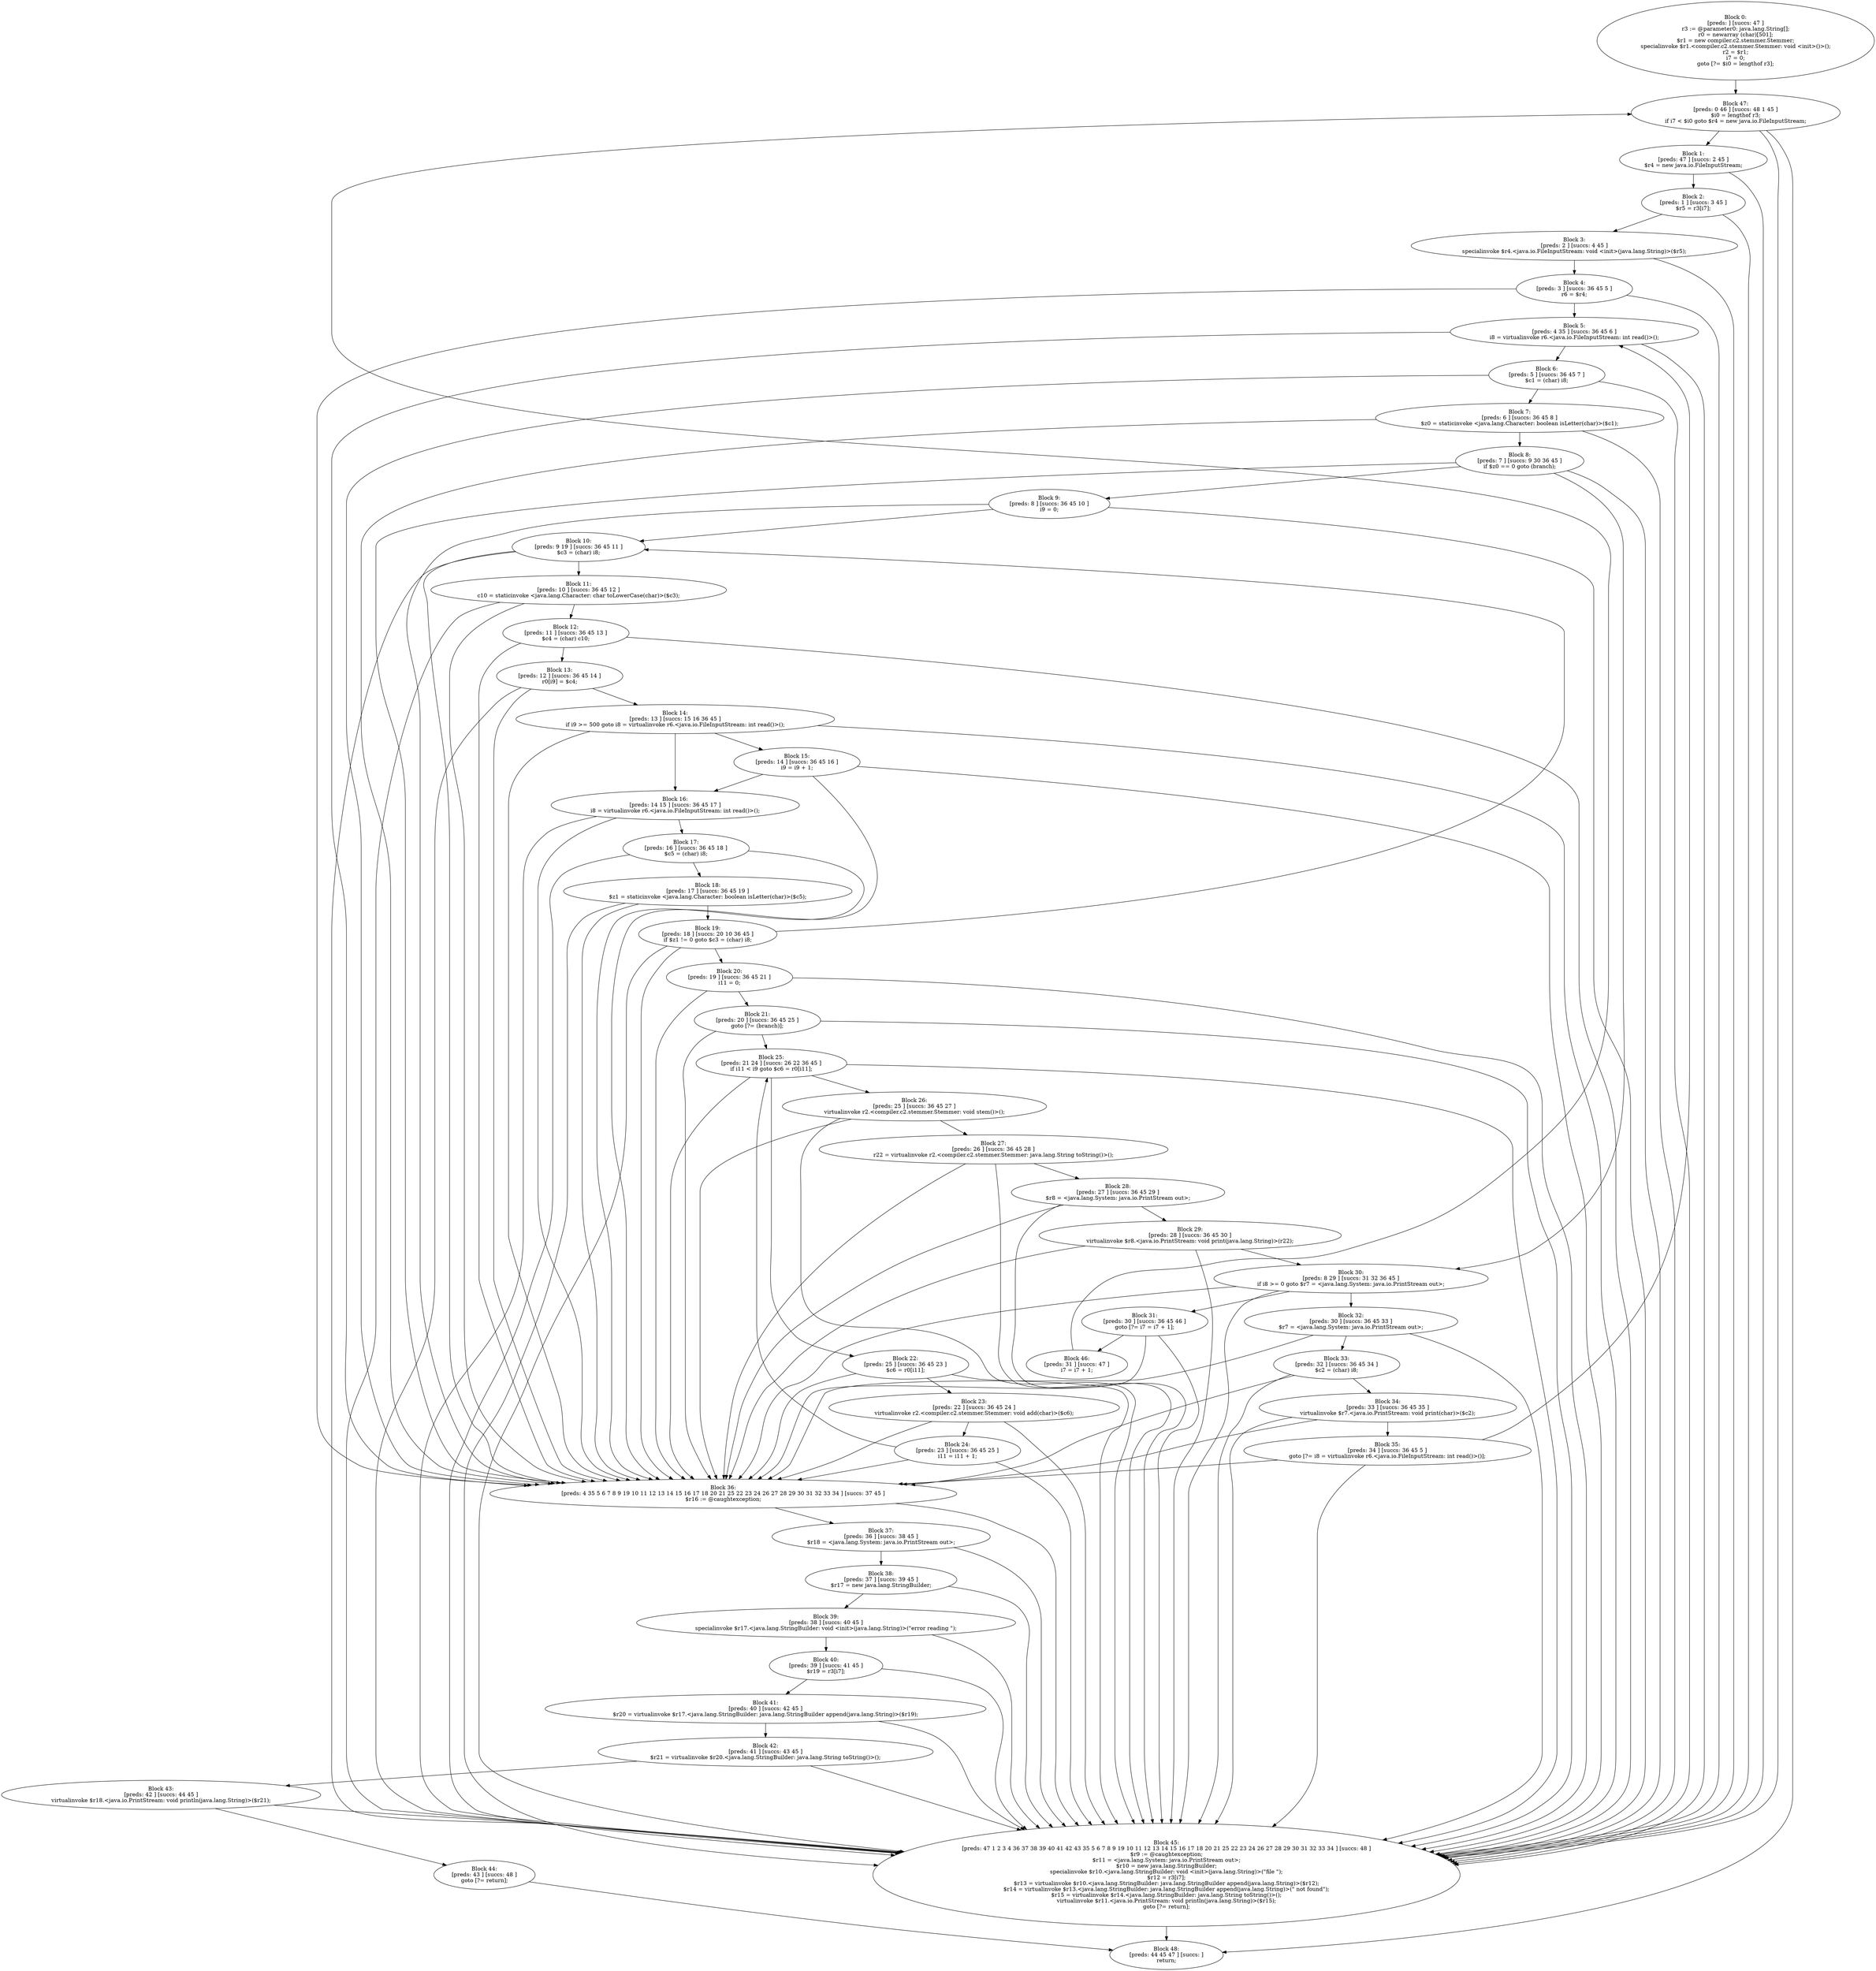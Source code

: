 digraph "unitGraph" {
    "Block 0:
[preds: ] [succs: 47 ]
r3 := @parameter0: java.lang.String[];
r0 = newarray (char)[501];
$r1 = new compiler.c2.stemmer.Stemmer;
specialinvoke $r1.<compiler.c2.stemmer.Stemmer: void <init>()>();
r2 = $r1;
i7 = 0;
goto [?= $i0 = lengthof r3];
"
    "Block 1:
[preds: 47 ] [succs: 2 45 ]
$r4 = new java.io.FileInputStream;
"
    "Block 2:
[preds: 1 ] [succs: 3 45 ]
$r5 = r3[i7];
"
    "Block 3:
[preds: 2 ] [succs: 4 45 ]
specialinvoke $r4.<java.io.FileInputStream: void <init>(java.lang.String)>($r5);
"
    "Block 4:
[preds: 3 ] [succs: 36 45 5 ]
r6 = $r4;
"
    "Block 5:
[preds: 4 35 ] [succs: 36 45 6 ]
i8 = virtualinvoke r6.<java.io.FileInputStream: int read()>();
"
    "Block 6:
[preds: 5 ] [succs: 36 45 7 ]
$c1 = (char) i8;
"
    "Block 7:
[preds: 6 ] [succs: 36 45 8 ]
$z0 = staticinvoke <java.lang.Character: boolean isLetter(char)>($c1);
"
    "Block 8:
[preds: 7 ] [succs: 9 30 36 45 ]
if $z0 == 0 goto (branch);
"
    "Block 9:
[preds: 8 ] [succs: 36 45 10 ]
i9 = 0;
"
    "Block 10:
[preds: 9 19 ] [succs: 36 45 11 ]
$c3 = (char) i8;
"
    "Block 11:
[preds: 10 ] [succs: 36 45 12 ]
c10 = staticinvoke <java.lang.Character: char toLowerCase(char)>($c3);
"
    "Block 12:
[preds: 11 ] [succs: 36 45 13 ]
$c4 = (char) c10;
"
    "Block 13:
[preds: 12 ] [succs: 36 45 14 ]
r0[i9] = $c4;
"
    "Block 14:
[preds: 13 ] [succs: 15 16 36 45 ]
if i9 >= 500 goto i8 = virtualinvoke r6.<java.io.FileInputStream: int read()>();
"
    "Block 15:
[preds: 14 ] [succs: 36 45 16 ]
i9 = i9 + 1;
"
    "Block 16:
[preds: 14 15 ] [succs: 36 45 17 ]
i8 = virtualinvoke r6.<java.io.FileInputStream: int read()>();
"
    "Block 17:
[preds: 16 ] [succs: 36 45 18 ]
$c5 = (char) i8;
"
    "Block 18:
[preds: 17 ] [succs: 36 45 19 ]
$z1 = staticinvoke <java.lang.Character: boolean isLetter(char)>($c5);
"
    "Block 19:
[preds: 18 ] [succs: 20 10 36 45 ]
if $z1 != 0 goto $c3 = (char) i8;
"
    "Block 20:
[preds: 19 ] [succs: 36 45 21 ]
i11 = 0;
"
    "Block 21:
[preds: 20 ] [succs: 36 45 25 ]
goto [?= (branch)];
"
    "Block 22:
[preds: 25 ] [succs: 36 45 23 ]
$c6 = r0[i11];
"
    "Block 23:
[preds: 22 ] [succs: 36 45 24 ]
virtualinvoke r2.<compiler.c2.stemmer.Stemmer: void add(char)>($c6);
"
    "Block 24:
[preds: 23 ] [succs: 36 45 25 ]
i11 = i11 + 1;
"
    "Block 25:
[preds: 21 24 ] [succs: 26 22 36 45 ]
if i11 < i9 goto $c6 = r0[i11];
"
    "Block 26:
[preds: 25 ] [succs: 36 45 27 ]
virtualinvoke r2.<compiler.c2.stemmer.Stemmer: void stem()>();
"
    "Block 27:
[preds: 26 ] [succs: 36 45 28 ]
r22 = virtualinvoke r2.<compiler.c2.stemmer.Stemmer: java.lang.String toString()>();
"
    "Block 28:
[preds: 27 ] [succs: 36 45 29 ]
$r8 = <java.lang.System: java.io.PrintStream out>;
"
    "Block 29:
[preds: 28 ] [succs: 36 45 30 ]
virtualinvoke $r8.<java.io.PrintStream: void print(java.lang.String)>(r22);
"
    "Block 30:
[preds: 8 29 ] [succs: 31 32 36 45 ]
if i8 >= 0 goto $r7 = <java.lang.System: java.io.PrintStream out>;
"
    "Block 31:
[preds: 30 ] [succs: 36 45 46 ]
goto [?= i7 = i7 + 1];
"
    "Block 32:
[preds: 30 ] [succs: 36 45 33 ]
$r7 = <java.lang.System: java.io.PrintStream out>;
"
    "Block 33:
[preds: 32 ] [succs: 36 45 34 ]
$c2 = (char) i8;
"
    "Block 34:
[preds: 33 ] [succs: 36 45 35 ]
virtualinvoke $r7.<java.io.PrintStream: void print(char)>($c2);
"
    "Block 35:
[preds: 34 ] [succs: 36 45 5 ]
goto [?= i8 = virtualinvoke r6.<java.io.FileInputStream: int read()>()];
"
    "Block 36:
[preds: 4 35 5 6 7 8 9 19 10 11 12 13 14 15 16 17 18 20 21 25 22 23 24 26 27 28 29 30 31 32 33 34 ] [succs: 37 45 ]
$r16 := @caughtexception;
"
    "Block 37:
[preds: 36 ] [succs: 38 45 ]
$r18 = <java.lang.System: java.io.PrintStream out>;
"
    "Block 38:
[preds: 37 ] [succs: 39 45 ]
$r17 = new java.lang.StringBuilder;
"
    "Block 39:
[preds: 38 ] [succs: 40 45 ]
specialinvoke $r17.<java.lang.StringBuilder: void <init>(java.lang.String)>(\"error reading \");
"
    "Block 40:
[preds: 39 ] [succs: 41 45 ]
$r19 = r3[i7];
"
    "Block 41:
[preds: 40 ] [succs: 42 45 ]
$r20 = virtualinvoke $r17.<java.lang.StringBuilder: java.lang.StringBuilder append(java.lang.String)>($r19);
"
    "Block 42:
[preds: 41 ] [succs: 43 45 ]
$r21 = virtualinvoke $r20.<java.lang.StringBuilder: java.lang.String toString()>();
"
    "Block 43:
[preds: 42 ] [succs: 44 45 ]
virtualinvoke $r18.<java.io.PrintStream: void println(java.lang.String)>($r21);
"
    "Block 44:
[preds: 43 ] [succs: 48 ]
goto [?= return];
"
    "Block 45:
[preds: 47 1 2 3 4 36 37 38 39 40 41 42 43 35 5 6 7 8 9 19 10 11 12 13 14 15 16 17 18 20 21 25 22 23 24 26 27 28 29 30 31 32 33 34 ] [succs: 48 ]
$r9 := @caughtexception;
$r11 = <java.lang.System: java.io.PrintStream out>;
$r10 = new java.lang.StringBuilder;
specialinvoke $r10.<java.lang.StringBuilder: void <init>(java.lang.String)>(\"file \");
$r12 = r3[i7];
$r13 = virtualinvoke $r10.<java.lang.StringBuilder: java.lang.StringBuilder append(java.lang.String)>($r12);
$r14 = virtualinvoke $r13.<java.lang.StringBuilder: java.lang.StringBuilder append(java.lang.String)>(\" not found\");
$r15 = virtualinvoke $r14.<java.lang.StringBuilder: java.lang.String toString()>();
virtualinvoke $r11.<java.io.PrintStream: void println(java.lang.String)>($r15);
goto [?= return];
"
    "Block 46:
[preds: 31 ] [succs: 47 ]
i7 = i7 + 1;
"
    "Block 47:
[preds: 0 46 ] [succs: 48 1 45 ]
$i0 = lengthof r3;
if i7 < $i0 goto $r4 = new java.io.FileInputStream;
"
    "Block 48:
[preds: 44 45 47 ] [succs: ]
return;
"
    "Block 0:
[preds: ] [succs: 47 ]
r3 := @parameter0: java.lang.String[];
r0 = newarray (char)[501];
$r1 = new compiler.c2.stemmer.Stemmer;
specialinvoke $r1.<compiler.c2.stemmer.Stemmer: void <init>()>();
r2 = $r1;
i7 = 0;
goto [?= $i0 = lengthof r3];
"->"Block 47:
[preds: 0 46 ] [succs: 48 1 45 ]
$i0 = lengthof r3;
if i7 < $i0 goto $r4 = new java.io.FileInputStream;
";
    "Block 1:
[preds: 47 ] [succs: 2 45 ]
$r4 = new java.io.FileInputStream;
"->"Block 2:
[preds: 1 ] [succs: 3 45 ]
$r5 = r3[i7];
";
    "Block 1:
[preds: 47 ] [succs: 2 45 ]
$r4 = new java.io.FileInputStream;
"->"Block 45:
[preds: 47 1 2 3 4 36 37 38 39 40 41 42 43 35 5 6 7 8 9 19 10 11 12 13 14 15 16 17 18 20 21 25 22 23 24 26 27 28 29 30 31 32 33 34 ] [succs: 48 ]
$r9 := @caughtexception;
$r11 = <java.lang.System: java.io.PrintStream out>;
$r10 = new java.lang.StringBuilder;
specialinvoke $r10.<java.lang.StringBuilder: void <init>(java.lang.String)>(\"file \");
$r12 = r3[i7];
$r13 = virtualinvoke $r10.<java.lang.StringBuilder: java.lang.StringBuilder append(java.lang.String)>($r12);
$r14 = virtualinvoke $r13.<java.lang.StringBuilder: java.lang.StringBuilder append(java.lang.String)>(\" not found\");
$r15 = virtualinvoke $r14.<java.lang.StringBuilder: java.lang.String toString()>();
virtualinvoke $r11.<java.io.PrintStream: void println(java.lang.String)>($r15);
goto [?= return];
";
    "Block 2:
[preds: 1 ] [succs: 3 45 ]
$r5 = r3[i7];
"->"Block 3:
[preds: 2 ] [succs: 4 45 ]
specialinvoke $r4.<java.io.FileInputStream: void <init>(java.lang.String)>($r5);
";
    "Block 2:
[preds: 1 ] [succs: 3 45 ]
$r5 = r3[i7];
"->"Block 45:
[preds: 47 1 2 3 4 36 37 38 39 40 41 42 43 35 5 6 7 8 9 19 10 11 12 13 14 15 16 17 18 20 21 25 22 23 24 26 27 28 29 30 31 32 33 34 ] [succs: 48 ]
$r9 := @caughtexception;
$r11 = <java.lang.System: java.io.PrintStream out>;
$r10 = new java.lang.StringBuilder;
specialinvoke $r10.<java.lang.StringBuilder: void <init>(java.lang.String)>(\"file \");
$r12 = r3[i7];
$r13 = virtualinvoke $r10.<java.lang.StringBuilder: java.lang.StringBuilder append(java.lang.String)>($r12);
$r14 = virtualinvoke $r13.<java.lang.StringBuilder: java.lang.StringBuilder append(java.lang.String)>(\" not found\");
$r15 = virtualinvoke $r14.<java.lang.StringBuilder: java.lang.String toString()>();
virtualinvoke $r11.<java.io.PrintStream: void println(java.lang.String)>($r15);
goto [?= return];
";
    "Block 3:
[preds: 2 ] [succs: 4 45 ]
specialinvoke $r4.<java.io.FileInputStream: void <init>(java.lang.String)>($r5);
"->"Block 4:
[preds: 3 ] [succs: 36 45 5 ]
r6 = $r4;
";
    "Block 3:
[preds: 2 ] [succs: 4 45 ]
specialinvoke $r4.<java.io.FileInputStream: void <init>(java.lang.String)>($r5);
"->"Block 45:
[preds: 47 1 2 3 4 36 37 38 39 40 41 42 43 35 5 6 7 8 9 19 10 11 12 13 14 15 16 17 18 20 21 25 22 23 24 26 27 28 29 30 31 32 33 34 ] [succs: 48 ]
$r9 := @caughtexception;
$r11 = <java.lang.System: java.io.PrintStream out>;
$r10 = new java.lang.StringBuilder;
specialinvoke $r10.<java.lang.StringBuilder: void <init>(java.lang.String)>(\"file \");
$r12 = r3[i7];
$r13 = virtualinvoke $r10.<java.lang.StringBuilder: java.lang.StringBuilder append(java.lang.String)>($r12);
$r14 = virtualinvoke $r13.<java.lang.StringBuilder: java.lang.StringBuilder append(java.lang.String)>(\" not found\");
$r15 = virtualinvoke $r14.<java.lang.StringBuilder: java.lang.String toString()>();
virtualinvoke $r11.<java.io.PrintStream: void println(java.lang.String)>($r15);
goto [?= return];
";
    "Block 4:
[preds: 3 ] [succs: 36 45 5 ]
r6 = $r4;
"->"Block 36:
[preds: 4 35 5 6 7 8 9 19 10 11 12 13 14 15 16 17 18 20 21 25 22 23 24 26 27 28 29 30 31 32 33 34 ] [succs: 37 45 ]
$r16 := @caughtexception;
";
    "Block 4:
[preds: 3 ] [succs: 36 45 5 ]
r6 = $r4;
"->"Block 45:
[preds: 47 1 2 3 4 36 37 38 39 40 41 42 43 35 5 6 7 8 9 19 10 11 12 13 14 15 16 17 18 20 21 25 22 23 24 26 27 28 29 30 31 32 33 34 ] [succs: 48 ]
$r9 := @caughtexception;
$r11 = <java.lang.System: java.io.PrintStream out>;
$r10 = new java.lang.StringBuilder;
specialinvoke $r10.<java.lang.StringBuilder: void <init>(java.lang.String)>(\"file \");
$r12 = r3[i7];
$r13 = virtualinvoke $r10.<java.lang.StringBuilder: java.lang.StringBuilder append(java.lang.String)>($r12);
$r14 = virtualinvoke $r13.<java.lang.StringBuilder: java.lang.StringBuilder append(java.lang.String)>(\" not found\");
$r15 = virtualinvoke $r14.<java.lang.StringBuilder: java.lang.String toString()>();
virtualinvoke $r11.<java.io.PrintStream: void println(java.lang.String)>($r15);
goto [?= return];
";
    "Block 4:
[preds: 3 ] [succs: 36 45 5 ]
r6 = $r4;
"->"Block 5:
[preds: 4 35 ] [succs: 36 45 6 ]
i8 = virtualinvoke r6.<java.io.FileInputStream: int read()>();
";
    "Block 5:
[preds: 4 35 ] [succs: 36 45 6 ]
i8 = virtualinvoke r6.<java.io.FileInputStream: int read()>();
"->"Block 36:
[preds: 4 35 5 6 7 8 9 19 10 11 12 13 14 15 16 17 18 20 21 25 22 23 24 26 27 28 29 30 31 32 33 34 ] [succs: 37 45 ]
$r16 := @caughtexception;
";
    "Block 5:
[preds: 4 35 ] [succs: 36 45 6 ]
i8 = virtualinvoke r6.<java.io.FileInputStream: int read()>();
"->"Block 45:
[preds: 47 1 2 3 4 36 37 38 39 40 41 42 43 35 5 6 7 8 9 19 10 11 12 13 14 15 16 17 18 20 21 25 22 23 24 26 27 28 29 30 31 32 33 34 ] [succs: 48 ]
$r9 := @caughtexception;
$r11 = <java.lang.System: java.io.PrintStream out>;
$r10 = new java.lang.StringBuilder;
specialinvoke $r10.<java.lang.StringBuilder: void <init>(java.lang.String)>(\"file \");
$r12 = r3[i7];
$r13 = virtualinvoke $r10.<java.lang.StringBuilder: java.lang.StringBuilder append(java.lang.String)>($r12);
$r14 = virtualinvoke $r13.<java.lang.StringBuilder: java.lang.StringBuilder append(java.lang.String)>(\" not found\");
$r15 = virtualinvoke $r14.<java.lang.StringBuilder: java.lang.String toString()>();
virtualinvoke $r11.<java.io.PrintStream: void println(java.lang.String)>($r15);
goto [?= return];
";
    "Block 5:
[preds: 4 35 ] [succs: 36 45 6 ]
i8 = virtualinvoke r6.<java.io.FileInputStream: int read()>();
"->"Block 6:
[preds: 5 ] [succs: 36 45 7 ]
$c1 = (char) i8;
";
    "Block 6:
[preds: 5 ] [succs: 36 45 7 ]
$c1 = (char) i8;
"->"Block 36:
[preds: 4 35 5 6 7 8 9 19 10 11 12 13 14 15 16 17 18 20 21 25 22 23 24 26 27 28 29 30 31 32 33 34 ] [succs: 37 45 ]
$r16 := @caughtexception;
";
    "Block 6:
[preds: 5 ] [succs: 36 45 7 ]
$c1 = (char) i8;
"->"Block 45:
[preds: 47 1 2 3 4 36 37 38 39 40 41 42 43 35 5 6 7 8 9 19 10 11 12 13 14 15 16 17 18 20 21 25 22 23 24 26 27 28 29 30 31 32 33 34 ] [succs: 48 ]
$r9 := @caughtexception;
$r11 = <java.lang.System: java.io.PrintStream out>;
$r10 = new java.lang.StringBuilder;
specialinvoke $r10.<java.lang.StringBuilder: void <init>(java.lang.String)>(\"file \");
$r12 = r3[i7];
$r13 = virtualinvoke $r10.<java.lang.StringBuilder: java.lang.StringBuilder append(java.lang.String)>($r12);
$r14 = virtualinvoke $r13.<java.lang.StringBuilder: java.lang.StringBuilder append(java.lang.String)>(\" not found\");
$r15 = virtualinvoke $r14.<java.lang.StringBuilder: java.lang.String toString()>();
virtualinvoke $r11.<java.io.PrintStream: void println(java.lang.String)>($r15);
goto [?= return];
";
    "Block 6:
[preds: 5 ] [succs: 36 45 7 ]
$c1 = (char) i8;
"->"Block 7:
[preds: 6 ] [succs: 36 45 8 ]
$z0 = staticinvoke <java.lang.Character: boolean isLetter(char)>($c1);
";
    "Block 7:
[preds: 6 ] [succs: 36 45 8 ]
$z0 = staticinvoke <java.lang.Character: boolean isLetter(char)>($c1);
"->"Block 36:
[preds: 4 35 5 6 7 8 9 19 10 11 12 13 14 15 16 17 18 20 21 25 22 23 24 26 27 28 29 30 31 32 33 34 ] [succs: 37 45 ]
$r16 := @caughtexception;
";
    "Block 7:
[preds: 6 ] [succs: 36 45 8 ]
$z0 = staticinvoke <java.lang.Character: boolean isLetter(char)>($c1);
"->"Block 45:
[preds: 47 1 2 3 4 36 37 38 39 40 41 42 43 35 5 6 7 8 9 19 10 11 12 13 14 15 16 17 18 20 21 25 22 23 24 26 27 28 29 30 31 32 33 34 ] [succs: 48 ]
$r9 := @caughtexception;
$r11 = <java.lang.System: java.io.PrintStream out>;
$r10 = new java.lang.StringBuilder;
specialinvoke $r10.<java.lang.StringBuilder: void <init>(java.lang.String)>(\"file \");
$r12 = r3[i7];
$r13 = virtualinvoke $r10.<java.lang.StringBuilder: java.lang.StringBuilder append(java.lang.String)>($r12);
$r14 = virtualinvoke $r13.<java.lang.StringBuilder: java.lang.StringBuilder append(java.lang.String)>(\" not found\");
$r15 = virtualinvoke $r14.<java.lang.StringBuilder: java.lang.String toString()>();
virtualinvoke $r11.<java.io.PrintStream: void println(java.lang.String)>($r15);
goto [?= return];
";
    "Block 7:
[preds: 6 ] [succs: 36 45 8 ]
$z0 = staticinvoke <java.lang.Character: boolean isLetter(char)>($c1);
"->"Block 8:
[preds: 7 ] [succs: 9 30 36 45 ]
if $z0 == 0 goto (branch);
";
    "Block 8:
[preds: 7 ] [succs: 9 30 36 45 ]
if $z0 == 0 goto (branch);
"->"Block 9:
[preds: 8 ] [succs: 36 45 10 ]
i9 = 0;
";
    "Block 8:
[preds: 7 ] [succs: 9 30 36 45 ]
if $z0 == 0 goto (branch);
"->"Block 30:
[preds: 8 29 ] [succs: 31 32 36 45 ]
if i8 >= 0 goto $r7 = <java.lang.System: java.io.PrintStream out>;
";
    "Block 8:
[preds: 7 ] [succs: 9 30 36 45 ]
if $z0 == 0 goto (branch);
"->"Block 36:
[preds: 4 35 5 6 7 8 9 19 10 11 12 13 14 15 16 17 18 20 21 25 22 23 24 26 27 28 29 30 31 32 33 34 ] [succs: 37 45 ]
$r16 := @caughtexception;
";
    "Block 8:
[preds: 7 ] [succs: 9 30 36 45 ]
if $z0 == 0 goto (branch);
"->"Block 45:
[preds: 47 1 2 3 4 36 37 38 39 40 41 42 43 35 5 6 7 8 9 19 10 11 12 13 14 15 16 17 18 20 21 25 22 23 24 26 27 28 29 30 31 32 33 34 ] [succs: 48 ]
$r9 := @caughtexception;
$r11 = <java.lang.System: java.io.PrintStream out>;
$r10 = new java.lang.StringBuilder;
specialinvoke $r10.<java.lang.StringBuilder: void <init>(java.lang.String)>(\"file \");
$r12 = r3[i7];
$r13 = virtualinvoke $r10.<java.lang.StringBuilder: java.lang.StringBuilder append(java.lang.String)>($r12);
$r14 = virtualinvoke $r13.<java.lang.StringBuilder: java.lang.StringBuilder append(java.lang.String)>(\" not found\");
$r15 = virtualinvoke $r14.<java.lang.StringBuilder: java.lang.String toString()>();
virtualinvoke $r11.<java.io.PrintStream: void println(java.lang.String)>($r15);
goto [?= return];
";
    "Block 9:
[preds: 8 ] [succs: 36 45 10 ]
i9 = 0;
"->"Block 36:
[preds: 4 35 5 6 7 8 9 19 10 11 12 13 14 15 16 17 18 20 21 25 22 23 24 26 27 28 29 30 31 32 33 34 ] [succs: 37 45 ]
$r16 := @caughtexception;
";
    "Block 9:
[preds: 8 ] [succs: 36 45 10 ]
i9 = 0;
"->"Block 45:
[preds: 47 1 2 3 4 36 37 38 39 40 41 42 43 35 5 6 7 8 9 19 10 11 12 13 14 15 16 17 18 20 21 25 22 23 24 26 27 28 29 30 31 32 33 34 ] [succs: 48 ]
$r9 := @caughtexception;
$r11 = <java.lang.System: java.io.PrintStream out>;
$r10 = new java.lang.StringBuilder;
specialinvoke $r10.<java.lang.StringBuilder: void <init>(java.lang.String)>(\"file \");
$r12 = r3[i7];
$r13 = virtualinvoke $r10.<java.lang.StringBuilder: java.lang.StringBuilder append(java.lang.String)>($r12);
$r14 = virtualinvoke $r13.<java.lang.StringBuilder: java.lang.StringBuilder append(java.lang.String)>(\" not found\");
$r15 = virtualinvoke $r14.<java.lang.StringBuilder: java.lang.String toString()>();
virtualinvoke $r11.<java.io.PrintStream: void println(java.lang.String)>($r15);
goto [?= return];
";
    "Block 9:
[preds: 8 ] [succs: 36 45 10 ]
i9 = 0;
"->"Block 10:
[preds: 9 19 ] [succs: 36 45 11 ]
$c3 = (char) i8;
";
    "Block 10:
[preds: 9 19 ] [succs: 36 45 11 ]
$c3 = (char) i8;
"->"Block 36:
[preds: 4 35 5 6 7 8 9 19 10 11 12 13 14 15 16 17 18 20 21 25 22 23 24 26 27 28 29 30 31 32 33 34 ] [succs: 37 45 ]
$r16 := @caughtexception;
";
    "Block 10:
[preds: 9 19 ] [succs: 36 45 11 ]
$c3 = (char) i8;
"->"Block 45:
[preds: 47 1 2 3 4 36 37 38 39 40 41 42 43 35 5 6 7 8 9 19 10 11 12 13 14 15 16 17 18 20 21 25 22 23 24 26 27 28 29 30 31 32 33 34 ] [succs: 48 ]
$r9 := @caughtexception;
$r11 = <java.lang.System: java.io.PrintStream out>;
$r10 = new java.lang.StringBuilder;
specialinvoke $r10.<java.lang.StringBuilder: void <init>(java.lang.String)>(\"file \");
$r12 = r3[i7];
$r13 = virtualinvoke $r10.<java.lang.StringBuilder: java.lang.StringBuilder append(java.lang.String)>($r12);
$r14 = virtualinvoke $r13.<java.lang.StringBuilder: java.lang.StringBuilder append(java.lang.String)>(\" not found\");
$r15 = virtualinvoke $r14.<java.lang.StringBuilder: java.lang.String toString()>();
virtualinvoke $r11.<java.io.PrintStream: void println(java.lang.String)>($r15);
goto [?= return];
";
    "Block 10:
[preds: 9 19 ] [succs: 36 45 11 ]
$c3 = (char) i8;
"->"Block 11:
[preds: 10 ] [succs: 36 45 12 ]
c10 = staticinvoke <java.lang.Character: char toLowerCase(char)>($c3);
";
    "Block 11:
[preds: 10 ] [succs: 36 45 12 ]
c10 = staticinvoke <java.lang.Character: char toLowerCase(char)>($c3);
"->"Block 36:
[preds: 4 35 5 6 7 8 9 19 10 11 12 13 14 15 16 17 18 20 21 25 22 23 24 26 27 28 29 30 31 32 33 34 ] [succs: 37 45 ]
$r16 := @caughtexception;
";
    "Block 11:
[preds: 10 ] [succs: 36 45 12 ]
c10 = staticinvoke <java.lang.Character: char toLowerCase(char)>($c3);
"->"Block 45:
[preds: 47 1 2 3 4 36 37 38 39 40 41 42 43 35 5 6 7 8 9 19 10 11 12 13 14 15 16 17 18 20 21 25 22 23 24 26 27 28 29 30 31 32 33 34 ] [succs: 48 ]
$r9 := @caughtexception;
$r11 = <java.lang.System: java.io.PrintStream out>;
$r10 = new java.lang.StringBuilder;
specialinvoke $r10.<java.lang.StringBuilder: void <init>(java.lang.String)>(\"file \");
$r12 = r3[i7];
$r13 = virtualinvoke $r10.<java.lang.StringBuilder: java.lang.StringBuilder append(java.lang.String)>($r12);
$r14 = virtualinvoke $r13.<java.lang.StringBuilder: java.lang.StringBuilder append(java.lang.String)>(\" not found\");
$r15 = virtualinvoke $r14.<java.lang.StringBuilder: java.lang.String toString()>();
virtualinvoke $r11.<java.io.PrintStream: void println(java.lang.String)>($r15);
goto [?= return];
";
    "Block 11:
[preds: 10 ] [succs: 36 45 12 ]
c10 = staticinvoke <java.lang.Character: char toLowerCase(char)>($c3);
"->"Block 12:
[preds: 11 ] [succs: 36 45 13 ]
$c4 = (char) c10;
";
    "Block 12:
[preds: 11 ] [succs: 36 45 13 ]
$c4 = (char) c10;
"->"Block 36:
[preds: 4 35 5 6 7 8 9 19 10 11 12 13 14 15 16 17 18 20 21 25 22 23 24 26 27 28 29 30 31 32 33 34 ] [succs: 37 45 ]
$r16 := @caughtexception;
";
    "Block 12:
[preds: 11 ] [succs: 36 45 13 ]
$c4 = (char) c10;
"->"Block 45:
[preds: 47 1 2 3 4 36 37 38 39 40 41 42 43 35 5 6 7 8 9 19 10 11 12 13 14 15 16 17 18 20 21 25 22 23 24 26 27 28 29 30 31 32 33 34 ] [succs: 48 ]
$r9 := @caughtexception;
$r11 = <java.lang.System: java.io.PrintStream out>;
$r10 = new java.lang.StringBuilder;
specialinvoke $r10.<java.lang.StringBuilder: void <init>(java.lang.String)>(\"file \");
$r12 = r3[i7];
$r13 = virtualinvoke $r10.<java.lang.StringBuilder: java.lang.StringBuilder append(java.lang.String)>($r12);
$r14 = virtualinvoke $r13.<java.lang.StringBuilder: java.lang.StringBuilder append(java.lang.String)>(\" not found\");
$r15 = virtualinvoke $r14.<java.lang.StringBuilder: java.lang.String toString()>();
virtualinvoke $r11.<java.io.PrintStream: void println(java.lang.String)>($r15);
goto [?= return];
";
    "Block 12:
[preds: 11 ] [succs: 36 45 13 ]
$c4 = (char) c10;
"->"Block 13:
[preds: 12 ] [succs: 36 45 14 ]
r0[i9] = $c4;
";
    "Block 13:
[preds: 12 ] [succs: 36 45 14 ]
r0[i9] = $c4;
"->"Block 36:
[preds: 4 35 5 6 7 8 9 19 10 11 12 13 14 15 16 17 18 20 21 25 22 23 24 26 27 28 29 30 31 32 33 34 ] [succs: 37 45 ]
$r16 := @caughtexception;
";
    "Block 13:
[preds: 12 ] [succs: 36 45 14 ]
r0[i9] = $c4;
"->"Block 45:
[preds: 47 1 2 3 4 36 37 38 39 40 41 42 43 35 5 6 7 8 9 19 10 11 12 13 14 15 16 17 18 20 21 25 22 23 24 26 27 28 29 30 31 32 33 34 ] [succs: 48 ]
$r9 := @caughtexception;
$r11 = <java.lang.System: java.io.PrintStream out>;
$r10 = new java.lang.StringBuilder;
specialinvoke $r10.<java.lang.StringBuilder: void <init>(java.lang.String)>(\"file \");
$r12 = r3[i7];
$r13 = virtualinvoke $r10.<java.lang.StringBuilder: java.lang.StringBuilder append(java.lang.String)>($r12);
$r14 = virtualinvoke $r13.<java.lang.StringBuilder: java.lang.StringBuilder append(java.lang.String)>(\" not found\");
$r15 = virtualinvoke $r14.<java.lang.StringBuilder: java.lang.String toString()>();
virtualinvoke $r11.<java.io.PrintStream: void println(java.lang.String)>($r15);
goto [?= return];
";
    "Block 13:
[preds: 12 ] [succs: 36 45 14 ]
r0[i9] = $c4;
"->"Block 14:
[preds: 13 ] [succs: 15 16 36 45 ]
if i9 >= 500 goto i8 = virtualinvoke r6.<java.io.FileInputStream: int read()>();
";
    "Block 14:
[preds: 13 ] [succs: 15 16 36 45 ]
if i9 >= 500 goto i8 = virtualinvoke r6.<java.io.FileInputStream: int read()>();
"->"Block 15:
[preds: 14 ] [succs: 36 45 16 ]
i9 = i9 + 1;
";
    "Block 14:
[preds: 13 ] [succs: 15 16 36 45 ]
if i9 >= 500 goto i8 = virtualinvoke r6.<java.io.FileInputStream: int read()>();
"->"Block 16:
[preds: 14 15 ] [succs: 36 45 17 ]
i8 = virtualinvoke r6.<java.io.FileInputStream: int read()>();
";
    "Block 14:
[preds: 13 ] [succs: 15 16 36 45 ]
if i9 >= 500 goto i8 = virtualinvoke r6.<java.io.FileInputStream: int read()>();
"->"Block 36:
[preds: 4 35 5 6 7 8 9 19 10 11 12 13 14 15 16 17 18 20 21 25 22 23 24 26 27 28 29 30 31 32 33 34 ] [succs: 37 45 ]
$r16 := @caughtexception;
";
    "Block 14:
[preds: 13 ] [succs: 15 16 36 45 ]
if i9 >= 500 goto i8 = virtualinvoke r6.<java.io.FileInputStream: int read()>();
"->"Block 45:
[preds: 47 1 2 3 4 36 37 38 39 40 41 42 43 35 5 6 7 8 9 19 10 11 12 13 14 15 16 17 18 20 21 25 22 23 24 26 27 28 29 30 31 32 33 34 ] [succs: 48 ]
$r9 := @caughtexception;
$r11 = <java.lang.System: java.io.PrintStream out>;
$r10 = new java.lang.StringBuilder;
specialinvoke $r10.<java.lang.StringBuilder: void <init>(java.lang.String)>(\"file \");
$r12 = r3[i7];
$r13 = virtualinvoke $r10.<java.lang.StringBuilder: java.lang.StringBuilder append(java.lang.String)>($r12);
$r14 = virtualinvoke $r13.<java.lang.StringBuilder: java.lang.StringBuilder append(java.lang.String)>(\" not found\");
$r15 = virtualinvoke $r14.<java.lang.StringBuilder: java.lang.String toString()>();
virtualinvoke $r11.<java.io.PrintStream: void println(java.lang.String)>($r15);
goto [?= return];
";
    "Block 15:
[preds: 14 ] [succs: 36 45 16 ]
i9 = i9 + 1;
"->"Block 36:
[preds: 4 35 5 6 7 8 9 19 10 11 12 13 14 15 16 17 18 20 21 25 22 23 24 26 27 28 29 30 31 32 33 34 ] [succs: 37 45 ]
$r16 := @caughtexception;
";
    "Block 15:
[preds: 14 ] [succs: 36 45 16 ]
i9 = i9 + 1;
"->"Block 45:
[preds: 47 1 2 3 4 36 37 38 39 40 41 42 43 35 5 6 7 8 9 19 10 11 12 13 14 15 16 17 18 20 21 25 22 23 24 26 27 28 29 30 31 32 33 34 ] [succs: 48 ]
$r9 := @caughtexception;
$r11 = <java.lang.System: java.io.PrintStream out>;
$r10 = new java.lang.StringBuilder;
specialinvoke $r10.<java.lang.StringBuilder: void <init>(java.lang.String)>(\"file \");
$r12 = r3[i7];
$r13 = virtualinvoke $r10.<java.lang.StringBuilder: java.lang.StringBuilder append(java.lang.String)>($r12);
$r14 = virtualinvoke $r13.<java.lang.StringBuilder: java.lang.StringBuilder append(java.lang.String)>(\" not found\");
$r15 = virtualinvoke $r14.<java.lang.StringBuilder: java.lang.String toString()>();
virtualinvoke $r11.<java.io.PrintStream: void println(java.lang.String)>($r15);
goto [?= return];
";
    "Block 15:
[preds: 14 ] [succs: 36 45 16 ]
i9 = i9 + 1;
"->"Block 16:
[preds: 14 15 ] [succs: 36 45 17 ]
i8 = virtualinvoke r6.<java.io.FileInputStream: int read()>();
";
    "Block 16:
[preds: 14 15 ] [succs: 36 45 17 ]
i8 = virtualinvoke r6.<java.io.FileInputStream: int read()>();
"->"Block 36:
[preds: 4 35 5 6 7 8 9 19 10 11 12 13 14 15 16 17 18 20 21 25 22 23 24 26 27 28 29 30 31 32 33 34 ] [succs: 37 45 ]
$r16 := @caughtexception;
";
    "Block 16:
[preds: 14 15 ] [succs: 36 45 17 ]
i8 = virtualinvoke r6.<java.io.FileInputStream: int read()>();
"->"Block 45:
[preds: 47 1 2 3 4 36 37 38 39 40 41 42 43 35 5 6 7 8 9 19 10 11 12 13 14 15 16 17 18 20 21 25 22 23 24 26 27 28 29 30 31 32 33 34 ] [succs: 48 ]
$r9 := @caughtexception;
$r11 = <java.lang.System: java.io.PrintStream out>;
$r10 = new java.lang.StringBuilder;
specialinvoke $r10.<java.lang.StringBuilder: void <init>(java.lang.String)>(\"file \");
$r12 = r3[i7];
$r13 = virtualinvoke $r10.<java.lang.StringBuilder: java.lang.StringBuilder append(java.lang.String)>($r12);
$r14 = virtualinvoke $r13.<java.lang.StringBuilder: java.lang.StringBuilder append(java.lang.String)>(\" not found\");
$r15 = virtualinvoke $r14.<java.lang.StringBuilder: java.lang.String toString()>();
virtualinvoke $r11.<java.io.PrintStream: void println(java.lang.String)>($r15);
goto [?= return];
";
    "Block 16:
[preds: 14 15 ] [succs: 36 45 17 ]
i8 = virtualinvoke r6.<java.io.FileInputStream: int read()>();
"->"Block 17:
[preds: 16 ] [succs: 36 45 18 ]
$c5 = (char) i8;
";
    "Block 17:
[preds: 16 ] [succs: 36 45 18 ]
$c5 = (char) i8;
"->"Block 36:
[preds: 4 35 5 6 7 8 9 19 10 11 12 13 14 15 16 17 18 20 21 25 22 23 24 26 27 28 29 30 31 32 33 34 ] [succs: 37 45 ]
$r16 := @caughtexception;
";
    "Block 17:
[preds: 16 ] [succs: 36 45 18 ]
$c5 = (char) i8;
"->"Block 45:
[preds: 47 1 2 3 4 36 37 38 39 40 41 42 43 35 5 6 7 8 9 19 10 11 12 13 14 15 16 17 18 20 21 25 22 23 24 26 27 28 29 30 31 32 33 34 ] [succs: 48 ]
$r9 := @caughtexception;
$r11 = <java.lang.System: java.io.PrintStream out>;
$r10 = new java.lang.StringBuilder;
specialinvoke $r10.<java.lang.StringBuilder: void <init>(java.lang.String)>(\"file \");
$r12 = r3[i7];
$r13 = virtualinvoke $r10.<java.lang.StringBuilder: java.lang.StringBuilder append(java.lang.String)>($r12);
$r14 = virtualinvoke $r13.<java.lang.StringBuilder: java.lang.StringBuilder append(java.lang.String)>(\" not found\");
$r15 = virtualinvoke $r14.<java.lang.StringBuilder: java.lang.String toString()>();
virtualinvoke $r11.<java.io.PrintStream: void println(java.lang.String)>($r15);
goto [?= return];
";
    "Block 17:
[preds: 16 ] [succs: 36 45 18 ]
$c5 = (char) i8;
"->"Block 18:
[preds: 17 ] [succs: 36 45 19 ]
$z1 = staticinvoke <java.lang.Character: boolean isLetter(char)>($c5);
";
    "Block 18:
[preds: 17 ] [succs: 36 45 19 ]
$z1 = staticinvoke <java.lang.Character: boolean isLetter(char)>($c5);
"->"Block 36:
[preds: 4 35 5 6 7 8 9 19 10 11 12 13 14 15 16 17 18 20 21 25 22 23 24 26 27 28 29 30 31 32 33 34 ] [succs: 37 45 ]
$r16 := @caughtexception;
";
    "Block 18:
[preds: 17 ] [succs: 36 45 19 ]
$z1 = staticinvoke <java.lang.Character: boolean isLetter(char)>($c5);
"->"Block 45:
[preds: 47 1 2 3 4 36 37 38 39 40 41 42 43 35 5 6 7 8 9 19 10 11 12 13 14 15 16 17 18 20 21 25 22 23 24 26 27 28 29 30 31 32 33 34 ] [succs: 48 ]
$r9 := @caughtexception;
$r11 = <java.lang.System: java.io.PrintStream out>;
$r10 = new java.lang.StringBuilder;
specialinvoke $r10.<java.lang.StringBuilder: void <init>(java.lang.String)>(\"file \");
$r12 = r3[i7];
$r13 = virtualinvoke $r10.<java.lang.StringBuilder: java.lang.StringBuilder append(java.lang.String)>($r12);
$r14 = virtualinvoke $r13.<java.lang.StringBuilder: java.lang.StringBuilder append(java.lang.String)>(\" not found\");
$r15 = virtualinvoke $r14.<java.lang.StringBuilder: java.lang.String toString()>();
virtualinvoke $r11.<java.io.PrintStream: void println(java.lang.String)>($r15);
goto [?= return];
";
    "Block 18:
[preds: 17 ] [succs: 36 45 19 ]
$z1 = staticinvoke <java.lang.Character: boolean isLetter(char)>($c5);
"->"Block 19:
[preds: 18 ] [succs: 20 10 36 45 ]
if $z1 != 0 goto $c3 = (char) i8;
";
    "Block 19:
[preds: 18 ] [succs: 20 10 36 45 ]
if $z1 != 0 goto $c3 = (char) i8;
"->"Block 20:
[preds: 19 ] [succs: 36 45 21 ]
i11 = 0;
";
    "Block 19:
[preds: 18 ] [succs: 20 10 36 45 ]
if $z1 != 0 goto $c3 = (char) i8;
"->"Block 10:
[preds: 9 19 ] [succs: 36 45 11 ]
$c3 = (char) i8;
";
    "Block 19:
[preds: 18 ] [succs: 20 10 36 45 ]
if $z1 != 0 goto $c3 = (char) i8;
"->"Block 36:
[preds: 4 35 5 6 7 8 9 19 10 11 12 13 14 15 16 17 18 20 21 25 22 23 24 26 27 28 29 30 31 32 33 34 ] [succs: 37 45 ]
$r16 := @caughtexception;
";
    "Block 19:
[preds: 18 ] [succs: 20 10 36 45 ]
if $z1 != 0 goto $c3 = (char) i8;
"->"Block 45:
[preds: 47 1 2 3 4 36 37 38 39 40 41 42 43 35 5 6 7 8 9 19 10 11 12 13 14 15 16 17 18 20 21 25 22 23 24 26 27 28 29 30 31 32 33 34 ] [succs: 48 ]
$r9 := @caughtexception;
$r11 = <java.lang.System: java.io.PrintStream out>;
$r10 = new java.lang.StringBuilder;
specialinvoke $r10.<java.lang.StringBuilder: void <init>(java.lang.String)>(\"file \");
$r12 = r3[i7];
$r13 = virtualinvoke $r10.<java.lang.StringBuilder: java.lang.StringBuilder append(java.lang.String)>($r12);
$r14 = virtualinvoke $r13.<java.lang.StringBuilder: java.lang.StringBuilder append(java.lang.String)>(\" not found\");
$r15 = virtualinvoke $r14.<java.lang.StringBuilder: java.lang.String toString()>();
virtualinvoke $r11.<java.io.PrintStream: void println(java.lang.String)>($r15);
goto [?= return];
";
    "Block 20:
[preds: 19 ] [succs: 36 45 21 ]
i11 = 0;
"->"Block 36:
[preds: 4 35 5 6 7 8 9 19 10 11 12 13 14 15 16 17 18 20 21 25 22 23 24 26 27 28 29 30 31 32 33 34 ] [succs: 37 45 ]
$r16 := @caughtexception;
";
    "Block 20:
[preds: 19 ] [succs: 36 45 21 ]
i11 = 0;
"->"Block 45:
[preds: 47 1 2 3 4 36 37 38 39 40 41 42 43 35 5 6 7 8 9 19 10 11 12 13 14 15 16 17 18 20 21 25 22 23 24 26 27 28 29 30 31 32 33 34 ] [succs: 48 ]
$r9 := @caughtexception;
$r11 = <java.lang.System: java.io.PrintStream out>;
$r10 = new java.lang.StringBuilder;
specialinvoke $r10.<java.lang.StringBuilder: void <init>(java.lang.String)>(\"file \");
$r12 = r3[i7];
$r13 = virtualinvoke $r10.<java.lang.StringBuilder: java.lang.StringBuilder append(java.lang.String)>($r12);
$r14 = virtualinvoke $r13.<java.lang.StringBuilder: java.lang.StringBuilder append(java.lang.String)>(\" not found\");
$r15 = virtualinvoke $r14.<java.lang.StringBuilder: java.lang.String toString()>();
virtualinvoke $r11.<java.io.PrintStream: void println(java.lang.String)>($r15);
goto [?= return];
";
    "Block 20:
[preds: 19 ] [succs: 36 45 21 ]
i11 = 0;
"->"Block 21:
[preds: 20 ] [succs: 36 45 25 ]
goto [?= (branch)];
";
    "Block 21:
[preds: 20 ] [succs: 36 45 25 ]
goto [?= (branch)];
"->"Block 36:
[preds: 4 35 5 6 7 8 9 19 10 11 12 13 14 15 16 17 18 20 21 25 22 23 24 26 27 28 29 30 31 32 33 34 ] [succs: 37 45 ]
$r16 := @caughtexception;
";
    "Block 21:
[preds: 20 ] [succs: 36 45 25 ]
goto [?= (branch)];
"->"Block 45:
[preds: 47 1 2 3 4 36 37 38 39 40 41 42 43 35 5 6 7 8 9 19 10 11 12 13 14 15 16 17 18 20 21 25 22 23 24 26 27 28 29 30 31 32 33 34 ] [succs: 48 ]
$r9 := @caughtexception;
$r11 = <java.lang.System: java.io.PrintStream out>;
$r10 = new java.lang.StringBuilder;
specialinvoke $r10.<java.lang.StringBuilder: void <init>(java.lang.String)>(\"file \");
$r12 = r3[i7];
$r13 = virtualinvoke $r10.<java.lang.StringBuilder: java.lang.StringBuilder append(java.lang.String)>($r12);
$r14 = virtualinvoke $r13.<java.lang.StringBuilder: java.lang.StringBuilder append(java.lang.String)>(\" not found\");
$r15 = virtualinvoke $r14.<java.lang.StringBuilder: java.lang.String toString()>();
virtualinvoke $r11.<java.io.PrintStream: void println(java.lang.String)>($r15);
goto [?= return];
";
    "Block 21:
[preds: 20 ] [succs: 36 45 25 ]
goto [?= (branch)];
"->"Block 25:
[preds: 21 24 ] [succs: 26 22 36 45 ]
if i11 < i9 goto $c6 = r0[i11];
";
    "Block 22:
[preds: 25 ] [succs: 36 45 23 ]
$c6 = r0[i11];
"->"Block 36:
[preds: 4 35 5 6 7 8 9 19 10 11 12 13 14 15 16 17 18 20 21 25 22 23 24 26 27 28 29 30 31 32 33 34 ] [succs: 37 45 ]
$r16 := @caughtexception;
";
    "Block 22:
[preds: 25 ] [succs: 36 45 23 ]
$c6 = r0[i11];
"->"Block 45:
[preds: 47 1 2 3 4 36 37 38 39 40 41 42 43 35 5 6 7 8 9 19 10 11 12 13 14 15 16 17 18 20 21 25 22 23 24 26 27 28 29 30 31 32 33 34 ] [succs: 48 ]
$r9 := @caughtexception;
$r11 = <java.lang.System: java.io.PrintStream out>;
$r10 = new java.lang.StringBuilder;
specialinvoke $r10.<java.lang.StringBuilder: void <init>(java.lang.String)>(\"file \");
$r12 = r3[i7];
$r13 = virtualinvoke $r10.<java.lang.StringBuilder: java.lang.StringBuilder append(java.lang.String)>($r12);
$r14 = virtualinvoke $r13.<java.lang.StringBuilder: java.lang.StringBuilder append(java.lang.String)>(\" not found\");
$r15 = virtualinvoke $r14.<java.lang.StringBuilder: java.lang.String toString()>();
virtualinvoke $r11.<java.io.PrintStream: void println(java.lang.String)>($r15);
goto [?= return];
";
    "Block 22:
[preds: 25 ] [succs: 36 45 23 ]
$c6 = r0[i11];
"->"Block 23:
[preds: 22 ] [succs: 36 45 24 ]
virtualinvoke r2.<compiler.c2.stemmer.Stemmer: void add(char)>($c6);
";
    "Block 23:
[preds: 22 ] [succs: 36 45 24 ]
virtualinvoke r2.<compiler.c2.stemmer.Stemmer: void add(char)>($c6);
"->"Block 36:
[preds: 4 35 5 6 7 8 9 19 10 11 12 13 14 15 16 17 18 20 21 25 22 23 24 26 27 28 29 30 31 32 33 34 ] [succs: 37 45 ]
$r16 := @caughtexception;
";
    "Block 23:
[preds: 22 ] [succs: 36 45 24 ]
virtualinvoke r2.<compiler.c2.stemmer.Stemmer: void add(char)>($c6);
"->"Block 45:
[preds: 47 1 2 3 4 36 37 38 39 40 41 42 43 35 5 6 7 8 9 19 10 11 12 13 14 15 16 17 18 20 21 25 22 23 24 26 27 28 29 30 31 32 33 34 ] [succs: 48 ]
$r9 := @caughtexception;
$r11 = <java.lang.System: java.io.PrintStream out>;
$r10 = new java.lang.StringBuilder;
specialinvoke $r10.<java.lang.StringBuilder: void <init>(java.lang.String)>(\"file \");
$r12 = r3[i7];
$r13 = virtualinvoke $r10.<java.lang.StringBuilder: java.lang.StringBuilder append(java.lang.String)>($r12);
$r14 = virtualinvoke $r13.<java.lang.StringBuilder: java.lang.StringBuilder append(java.lang.String)>(\" not found\");
$r15 = virtualinvoke $r14.<java.lang.StringBuilder: java.lang.String toString()>();
virtualinvoke $r11.<java.io.PrintStream: void println(java.lang.String)>($r15);
goto [?= return];
";
    "Block 23:
[preds: 22 ] [succs: 36 45 24 ]
virtualinvoke r2.<compiler.c2.stemmer.Stemmer: void add(char)>($c6);
"->"Block 24:
[preds: 23 ] [succs: 36 45 25 ]
i11 = i11 + 1;
";
    "Block 24:
[preds: 23 ] [succs: 36 45 25 ]
i11 = i11 + 1;
"->"Block 36:
[preds: 4 35 5 6 7 8 9 19 10 11 12 13 14 15 16 17 18 20 21 25 22 23 24 26 27 28 29 30 31 32 33 34 ] [succs: 37 45 ]
$r16 := @caughtexception;
";
    "Block 24:
[preds: 23 ] [succs: 36 45 25 ]
i11 = i11 + 1;
"->"Block 45:
[preds: 47 1 2 3 4 36 37 38 39 40 41 42 43 35 5 6 7 8 9 19 10 11 12 13 14 15 16 17 18 20 21 25 22 23 24 26 27 28 29 30 31 32 33 34 ] [succs: 48 ]
$r9 := @caughtexception;
$r11 = <java.lang.System: java.io.PrintStream out>;
$r10 = new java.lang.StringBuilder;
specialinvoke $r10.<java.lang.StringBuilder: void <init>(java.lang.String)>(\"file \");
$r12 = r3[i7];
$r13 = virtualinvoke $r10.<java.lang.StringBuilder: java.lang.StringBuilder append(java.lang.String)>($r12);
$r14 = virtualinvoke $r13.<java.lang.StringBuilder: java.lang.StringBuilder append(java.lang.String)>(\" not found\");
$r15 = virtualinvoke $r14.<java.lang.StringBuilder: java.lang.String toString()>();
virtualinvoke $r11.<java.io.PrintStream: void println(java.lang.String)>($r15);
goto [?= return];
";
    "Block 24:
[preds: 23 ] [succs: 36 45 25 ]
i11 = i11 + 1;
"->"Block 25:
[preds: 21 24 ] [succs: 26 22 36 45 ]
if i11 < i9 goto $c6 = r0[i11];
";
    "Block 25:
[preds: 21 24 ] [succs: 26 22 36 45 ]
if i11 < i9 goto $c6 = r0[i11];
"->"Block 26:
[preds: 25 ] [succs: 36 45 27 ]
virtualinvoke r2.<compiler.c2.stemmer.Stemmer: void stem()>();
";
    "Block 25:
[preds: 21 24 ] [succs: 26 22 36 45 ]
if i11 < i9 goto $c6 = r0[i11];
"->"Block 22:
[preds: 25 ] [succs: 36 45 23 ]
$c6 = r0[i11];
";
    "Block 25:
[preds: 21 24 ] [succs: 26 22 36 45 ]
if i11 < i9 goto $c6 = r0[i11];
"->"Block 36:
[preds: 4 35 5 6 7 8 9 19 10 11 12 13 14 15 16 17 18 20 21 25 22 23 24 26 27 28 29 30 31 32 33 34 ] [succs: 37 45 ]
$r16 := @caughtexception;
";
    "Block 25:
[preds: 21 24 ] [succs: 26 22 36 45 ]
if i11 < i9 goto $c6 = r0[i11];
"->"Block 45:
[preds: 47 1 2 3 4 36 37 38 39 40 41 42 43 35 5 6 7 8 9 19 10 11 12 13 14 15 16 17 18 20 21 25 22 23 24 26 27 28 29 30 31 32 33 34 ] [succs: 48 ]
$r9 := @caughtexception;
$r11 = <java.lang.System: java.io.PrintStream out>;
$r10 = new java.lang.StringBuilder;
specialinvoke $r10.<java.lang.StringBuilder: void <init>(java.lang.String)>(\"file \");
$r12 = r3[i7];
$r13 = virtualinvoke $r10.<java.lang.StringBuilder: java.lang.StringBuilder append(java.lang.String)>($r12);
$r14 = virtualinvoke $r13.<java.lang.StringBuilder: java.lang.StringBuilder append(java.lang.String)>(\" not found\");
$r15 = virtualinvoke $r14.<java.lang.StringBuilder: java.lang.String toString()>();
virtualinvoke $r11.<java.io.PrintStream: void println(java.lang.String)>($r15);
goto [?= return];
";
    "Block 26:
[preds: 25 ] [succs: 36 45 27 ]
virtualinvoke r2.<compiler.c2.stemmer.Stemmer: void stem()>();
"->"Block 36:
[preds: 4 35 5 6 7 8 9 19 10 11 12 13 14 15 16 17 18 20 21 25 22 23 24 26 27 28 29 30 31 32 33 34 ] [succs: 37 45 ]
$r16 := @caughtexception;
";
    "Block 26:
[preds: 25 ] [succs: 36 45 27 ]
virtualinvoke r2.<compiler.c2.stemmer.Stemmer: void stem()>();
"->"Block 45:
[preds: 47 1 2 3 4 36 37 38 39 40 41 42 43 35 5 6 7 8 9 19 10 11 12 13 14 15 16 17 18 20 21 25 22 23 24 26 27 28 29 30 31 32 33 34 ] [succs: 48 ]
$r9 := @caughtexception;
$r11 = <java.lang.System: java.io.PrintStream out>;
$r10 = new java.lang.StringBuilder;
specialinvoke $r10.<java.lang.StringBuilder: void <init>(java.lang.String)>(\"file \");
$r12 = r3[i7];
$r13 = virtualinvoke $r10.<java.lang.StringBuilder: java.lang.StringBuilder append(java.lang.String)>($r12);
$r14 = virtualinvoke $r13.<java.lang.StringBuilder: java.lang.StringBuilder append(java.lang.String)>(\" not found\");
$r15 = virtualinvoke $r14.<java.lang.StringBuilder: java.lang.String toString()>();
virtualinvoke $r11.<java.io.PrintStream: void println(java.lang.String)>($r15);
goto [?= return];
";
    "Block 26:
[preds: 25 ] [succs: 36 45 27 ]
virtualinvoke r2.<compiler.c2.stemmer.Stemmer: void stem()>();
"->"Block 27:
[preds: 26 ] [succs: 36 45 28 ]
r22 = virtualinvoke r2.<compiler.c2.stemmer.Stemmer: java.lang.String toString()>();
";
    "Block 27:
[preds: 26 ] [succs: 36 45 28 ]
r22 = virtualinvoke r2.<compiler.c2.stemmer.Stemmer: java.lang.String toString()>();
"->"Block 36:
[preds: 4 35 5 6 7 8 9 19 10 11 12 13 14 15 16 17 18 20 21 25 22 23 24 26 27 28 29 30 31 32 33 34 ] [succs: 37 45 ]
$r16 := @caughtexception;
";
    "Block 27:
[preds: 26 ] [succs: 36 45 28 ]
r22 = virtualinvoke r2.<compiler.c2.stemmer.Stemmer: java.lang.String toString()>();
"->"Block 45:
[preds: 47 1 2 3 4 36 37 38 39 40 41 42 43 35 5 6 7 8 9 19 10 11 12 13 14 15 16 17 18 20 21 25 22 23 24 26 27 28 29 30 31 32 33 34 ] [succs: 48 ]
$r9 := @caughtexception;
$r11 = <java.lang.System: java.io.PrintStream out>;
$r10 = new java.lang.StringBuilder;
specialinvoke $r10.<java.lang.StringBuilder: void <init>(java.lang.String)>(\"file \");
$r12 = r3[i7];
$r13 = virtualinvoke $r10.<java.lang.StringBuilder: java.lang.StringBuilder append(java.lang.String)>($r12);
$r14 = virtualinvoke $r13.<java.lang.StringBuilder: java.lang.StringBuilder append(java.lang.String)>(\" not found\");
$r15 = virtualinvoke $r14.<java.lang.StringBuilder: java.lang.String toString()>();
virtualinvoke $r11.<java.io.PrintStream: void println(java.lang.String)>($r15);
goto [?= return];
";
    "Block 27:
[preds: 26 ] [succs: 36 45 28 ]
r22 = virtualinvoke r2.<compiler.c2.stemmer.Stemmer: java.lang.String toString()>();
"->"Block 28:
[preds: 27 ] [succs: 36 45 29 ]
$r8 = <java.lang.System: java.io.PrintStream out>;
";
    "Block 28:
[preds: 27 ] [succs: 36 45 29 ]
$r8 = <java.lang.System: java.io.PrintStream out>;
"->"Block 36:
[preds: 4 35 5 6 7 8 9 19 10 11 12 13 14 15 16 17 18 20 21 25 22 23 24 26 27 28 29 30 31 32 33 34 ] [succs: 37 45 ]
$r16 := @caughtexception;
";
    "Block 28:
[preds: 27 ] [succs: 36 45 29 ]
$r8 = <java.lang.System: java.io.PrintStream out>;
"->"Block 45:
[preds: 47 1 2 3 4 36 37 38 39 40 41 42 43 35 5 6 7 8 9 19 10 11 12 13 14 15 16 17 18 20 21 25 22 23 24 26 27 28 29 30 31 32 33 34 ] [succs: 48 ]
$r9 := @caughtexception;
$r11 = <java.lang.System: java.io.PrintStream out>;
$r10 = new java.lang.StringBuilder;
specialinvoke $r10.<java.lang.StringBuilder: void <init>(java.lang.String)>(\"file \");
$r12 = r3[i7];
$r13 = virtualinvoke $r10.<java.lang.StringBuilder: java.lang.StringBuilder append(java.lang.String)>($r12);
$r14 = virtualinvoke $r13.<java.lang.StringBuilder: java.lang.StringBuilder append(java.lang.String)>(\" not found\");
$r15 = virtualinvoke $r14.<java.lang.StringBuilder: java.lang.String toString()>();
virtualinvoke $r11.<java.io.PrintStream: void println(java.lang.String)>($r15);
goto [?= return];
";
    "Block 28:
[preds: 27 ] [succs: 36 45 29 ]
$r8 = <java.lang.System: java.io.PrintStream out>;
"->"Block 29:
[preds: 28 ] [succs: 36 45 30 ]
virtualinvoke $r8.<java.io.PrintStream: void print(java.lang.String)>(r22);
";
    "Block 29:
[preds: 28 ] [succs: 36 45 30 ]
virtualinvoke $r8.<java.io.PrintStream: void print(java.lang.String)>(r22);
"->"Block 36:
[preds: 4 35 5 6 7 8 9 19 10 11 12 13 14 15 16 17 18 20 21 25 22 23 24 26 27 28 29 30 31 32 33 34 ] [succs: 37 45 ]
$r16 := @caughtexception;
";
    "Block 29:
[preds: 28 ] [succs: 36 45 30 ]
virtualinvoke $r8.<java.io.PrintStream: void print(java.lang.String)>(r22);
"->"Block 45:
[preds: 47 1 2 3 4 36 37 38 39 40 41 42 43 35 5 6 7 8 9 19 10 11 12 13 14 15 16 17 18 20 21 25 22 23 24 26 27 28 29 30 31 32 33 34 ] [succs: 48 ]
$r9 := @caughtexception;
$r11 = <java.lang.System: java.io.PrintStream out>;
$r10 = new java.lang.StringBuilder;
specialinvoke $r10.<java.lang.StringBuilder: void <init>(java.lang.String)>(\"file \");
$r12 = r3[i7];
$r13 = virtualinvoke $r10.<java.lang.StringBuilder: java.lang.StringBuilder append(java.lang.String)>($r12);
$r14 = virtualinvoke $r13.<java.lang.StringBuilder: java.lang.StringBuilder append(java.lang.String)>(\" not found\");
$r15 = virtualinvoke $r14.<java.lang.StringBuilder: java.lang.String toString()>();
virtualinvoke $r11.<java.io.PrintStream: void println(java.lang.String)>($r15);
goto [?= return];
";
    "Block 29:
[preds: 28 ] [succs: 36 45 30 ]
virtualinvoke $r8.<java.io.PrintStream: void print(java.lang.String)>(r22);
"->"Block 30:
[preds: 8 29 ] [succs: 31 32 36 45 ]
if i8 >= 0 goto $r7 = <java.lang.System: java.io.PrintStream out>;
";
    "Block 30:
[preds: 8 29 ] [succs: 31 32 36 45 ]
if i8 >= 0 goto $r7 = <java.lang.System: java.io.PrintStream out>;
"->"Block 31:
[preds: 30 ] [succs: 36 45 46 ]
goto [?= i7 = i7 + 1];
";
    "Block 30:
[preds: 8 29 ] [succs: 31 32 36 45 ]
if i8 >= 0 goto $r7 = <java.lang.System: java.io.PrintStream out>;
"->"Block 32:
[preds: 30 ] [succs: 36 45 33 ]
$r7 = <java.lang.System: java.io.PrintStream out>;
";
    "Block 30:
[preds: 8 29 ] [succs: 31 32 36 45 ]
if i8 >= 0 goto $r7 = <java.lang.System: java.io.PrintStream out>;
"->"Block 36:
[preds: 4 35 5 6 7 8 9 19 10 11 12 13 14 15 16 17 18 20 21 25 22 23 24 26 27 28 29 30 31 32 33 34 ] [succs: 37 45 ]
$r16 := @caughtexception;
";
    "Block 30:
[preds: 8 29 ] [succs: 31 32 36 45 ]
if i8 >= 0 goto $r7 = <java.lang.System: java.io.PrintStream out>;
"->"Block 45:
[preds: 47 1 2 3 4 36 37 38 39 40 41 42 43 35 5 6 7 8 9 19 10 11 12 13 14 15 16 17 18 20 21 25 22 23 24 26 27 28 29 30 31 32 33 34 ] [succs: 48 ]
$r9 := @caughtexception;
$r11 = <java.lang.System: java.io.PrintStream out>;
$r10 = new java.lang.StringBuilder;
specialinvoke $r10.<java.lang.StringBuilder: void <init>(java.lang.String)>(\"file \");
$r12 = r3[i7];
$r13 = virtualinvoke $r10.<java.lang.StringBuilder: java.lang.StringBuilder append(java.lang.String)>($r12);
$r14 = virtualinvoke $r13.<java.lang.StringBuilder: java.lang.StringBuilder append(java.lang.String)>(\" not found\");
$r15 = virtualinvoke $r14.<java.lang.StringBuilder: java.lang.String toString()>();
virtualinvoke $r11.<java.io.PrintStream: void println(java.lang.String)>($r15);
goto [?= return];
";
    "Block 31:
[preds: 30 ] [succs: 36 45 46 ]
goto [?= i7 = i7 + 1];
"->"Block 36:
[preds: 4 35 5 6 7 8 9 19 10 11 12 13 14 15 16 17 18 20 21 25 22 23 24 26 27 28 29 30 31 32 33 34 ] [succs: 37 45 ]
$r16 := @caughtexception;
";
    "Block 31:
[preds: 30 ] [succs: 36 45 46 ]
goto [?= i7 = i7 + 1];
"->"Block 45:
[preds: 47 1 2 3 4 36 37 38 39 40 41 42 43 35 5 6 7 8 9 19 10 11 12 13 14 15 16 17 18 20 21 25 22 23 24 26 27 28 29 30 31 32 33 34 ] [succs: 48 ]
$r9 := @caughtexception;
$r11 = <java.lang.System: java.io.PrintStream out>;
$r10 = new java.lang.StringBuilder;
specialinvoke $r10.<java.lang.StringBuilder: void <init>(java.lang.String)>(\"file \");
$r12 = r3[i7];
$r13 = virtualinvoke $r10.<java.lang.StringBuilder: java.lang.StringBuilder append(java.lang.String)>($r12);
$r14 = virtualinvoke $r13.<java.lang.StringBuilder: java.lang.StringBuilder append(java.lang.String)>(\" not found\");
$r15 = virtualinvoke $r14.<java.lang.StringBuilder: java.lang.String toString()>();
virtualinvoke $r11.<java.io.PrintStream: void println(java.lang.String)>($r15);
goto [?= return];
";
    "Block 31:
[preds: 30 ] [succs: 36 45 46 ]
goto [?= i7 = i7 + 1];
"->"Block 46:
[preds: 31 ] [succs: 47 ]
i7 = i7 + 1;
";
    "Block 32:
[preds: 30 ] [succs: 36 45 33 ]
$r7 = <java.lang.System: java.io.PrintStream out>;
"->"Block 36:
[preds: 4 35 5 6 7 8 9 19 10 11 12 13 14 15 16 17 18 20 21 25 22 23 24 26 27 28 29 30 31 32 33 34 ] [succs: 37 45 ]
$r16 := @caughtexception;
";
    "Block 32:
[preds: 30 ] [succs: 36 45 33 ]
$r7 = <java.lang.System: java.io.PrintStream out>;
"->"Block 45:
[preds: 47 1 2 3 4 36 37 38 39 40 41 42 43 35 5 6 7 8 9 19 10 11 12 13 14 15 16 17 18 20 21 25 22 23 24 26 27 28 29 30 31 32 33 34 ] [succs: 48 ]
$r9 := @caughtexception;
$r11 = <java.lang.System: java.io.PrintStream out>;
$r10 = new java.lang.StringBuilder;
specialinvoke $r10.<java.lang.StringBuilder: void <init>(java.lang.String)>(\"file \");
$r12 = r3[i7];
$r13 = virtualinvoke $r10.<java.lang.StringBuilder: java.lang.StringBuilder append(java.lang.String)>($r12);
$r14 = virtualinvoke $r13.<java.lang.StringBuilder: java.lang.StringBuilder append(java.lang.String)>(\" not found\");
$r15 = virtualinvoke $r14.<java.lang.StringBuilder: java.lang.String toString()>();
virtualinvoke $r11.<java.io.PrintStream: void println(java.lang.String)>($r15);
goto [?= return];
";
    "Block 32:
[preds: 30 ] [succs: 36 45 33 ]
$r7 = <java.lang.System: java.io.PrintStream out>;
"->"Block 33:
[preds: 32 ] [succs: 36 45 34 ]
$c2 = (char) i8;
";
    "Block 33:
[preds: 32 ] [succs: 36 45 34 ]
$c2 = (char) i8;
"->"Block 36:
[preds: 4 35 5 6 7 8 9 19 10 11 12 13 14 15 16 17 18 20 21 25 22 23 24 26 27 28 29 30 31 32 33 34 ] [succs: 37 45 ]
$r16 := @caughtexception;
";
    "Block 33:
[preds: 32 ] [succs: 36 45 34 ]
$c2 = (char) i8;
"->"Block 45:
[preds: 47 1 2 3 4 36 37 38 39 40 41 42 43 35 5 6 7 8 9 19 10 11 12 13 14 15 16 17 18 20 21 25 22 23 24 26 27 28 29 30 31 32 33 34 ] [succs: 48 ]
$r9 := @caughtexception;
$r11 = <java.lang.System: java.io.PrintStream out>;
$r10 = new java.lang.StringBuilder;
specialinvoke $r10.<java.lang.StringBuilder: void <init>(java.lang.String)>(\"file \");
$r12 = r3[i7];
$r13 = virtualinvoke $r10.<java.lang.StringBuilder: java.lang.StringBuilder append(java.lang.String)>($r12);
$r14 = virtualinvoke $r13.<java.lang.StringBuilder: java.lang.StringBuilder append(java.lang.String)>(\" not found\");
$r15 = virtualinvoke $r14.<java.lang.StringBuilder: java.lang.String toString()>();
virtualinvoke $r11.<java.io.PrintStream: void println(java.lang.String)>($r15);
goto [?= return];
";
    "Block 33:
[preds: 32 ] [succs: 36 45 34 ]
$c2 = (char) i8;
"->"Block 34:
[preds: 33 ] [succs: 36 45 35 ]
virtualinvoke $r7.<java.io.PrintStream: void print(char)>($c2);
";
    "Block 34:
[preds: 33 ] [succs: 36 45 35 ]
virtualinvoke $r7.<java.io.PrintStream: void print(char)>($c2);
"->"Block 36:
[preds: 4 35 5 6 7 8 9 19 10 11 12 13 14 15 16 17 18 20 21 25 22 23 24 26 27 28 29 30 31 32 33 34 ] [succs: 37 45 ]
$r16 := @caughtexception;
";
    "Block 34:
[preds: 33 ] [succs: 36 45 35 ]
virtualinvoke $r7.<java.io.PrintStream: void print(char)>($c2);
"->"Block 45:
[preds: 47 1 2 3 4 36 37 38 39 40 41 42 43 35 5 6 7 8 9 19 10 11 12 13 14 15 16 17 18 20 21 25 22 23 24 26 27 28 29 30 31 32 33 34 ] [succs: 48 ]
$r9 := @caughtexception;
$r11 = <java.lang.System: java.io.PrintStream out>;
$r10 = new java.lang.StringBuilder;
specialinvoke $r10.<java.lang.StringBuilder: void <init>(java.lang.String)>(\"file \");
$r12 = r3[i7];
$r13 = virtualinvoke $r10.<java.lang.StringBuilder: java.lang.StringBuilder append(java.lang.String)>($r12);
$r14 = virtualinvoke $r13.<java.lang.StringBuilder: java.lang.StringBuilder append(java.lang.String)>(\" not found\");
$r15 = virtualinvoke $r14.<java.lang.StringBuilder: java.lang.String toString()>();
virtualinvoke $r11.<java.io.PrintStream: void println(java.lang.String)>($r15);
goto [?= return];
";
    "Block 34:
[preds: 33 ] [succs: 36 45 35 ]
virtualinvoke $r7.<java.io.PrintStream: void print(char)>($c2);
"->"Block 35:
[preds: 34 ] [succs: 36 45 5 ]
goto [?= i8 = virtualinvoke r6.<java.io.FileInputStream: int read()>()];
";
    "Block 35:
[preds: 34 ] [succs: 36 45 5 ]
goto [?= i8 = virtualinvoke r6.<java.io.FileInputStream: int read()>()];
"->"Block 36:
[preds: 4 35 5 6 7 8 9 19 10 11 12 13 14 15 16 17 18 20 21 25 22 23 24 26 27 28 29 30 31 32 33 34 ] [succs: 37 45 ]
$r16 := @caughtexception;
";
    "Block 35:
[preds: 34 ] [succs: 36 45 5 ]
goto [?= i8 = virtualinvoke r6.<java.io.FileInputStream: int read()>()];
"->"Block 45:
[preds: 47 1 2 3 4 36 37 38 39 40 41 42 43 35 5 6 7 8 9 19 10 11 12 13 14 15 16 17 18 20 21 25 22 23 24 26 27 28 29 30 31 32 33 34 ] [succs: 48 ]
$r9 := @caughtexception;
$r11 = <java.lang.System: java.io.PrintStream out>;
$r10 = new java.lang.StringBuilder;
specialinvoke $r10.<java.lang.StringBuilder: void <init>(java.lang.String)>(\"file \");
$r12 = r3[i7];
$r13 = virtualinvoke $r10.<java.lang.StringBuilder: java.lang.StringBuilder append(java.lang.String)>($r12);
$r14 = virtualinvoke $r13.<java.lang.StringBuilder: java.lang.StringBuilder append(java.lang.String)>(\" not found\");
$r15 = virtualinvoke $r14.<java.lang.StringBuilder: java.lang.String toString()>();
virtualinvoke $r11.<java.io.PrintStream: void println(java.lang.String)>($r15);
goto [?= return];
";
    "Block 35:
[preds: 34 ] [succs: 36 45 5 ]
goto [?= i8 = virtualinvoke r6.<java.io.FileInputStream: int read()>()];
"->"Block 5:
[preds: 4 35 ] [succs: 36 45 6 ]
i8 = virtualinvoke r6.<java.io.FileInputStream: int read()>();
";
    "Block 36:
[preds: 4 35 5 6 7 8 9 19 10 11 12 13 14 15 16 17 18 20 21 25 22 23 24 26 27 28 29 30 31 32 33 34 ] [succs: 37 45 ]
$r16 := @caughtexception;
"->"Block 37:
[preds: 36 ] [succs: 38 45 ]
$r18 = <java.lang.System: java.io.PrintStream out>;
";
    "Block 36:
[preds: 4 35 5 6 7 8 9 19 10 11 12 13 14 15 16 17 18 20 21 25 22 23 24 26 27 28 29 30 31 32 33 34 ] [succs: 37 45 ]
$r16 := @caughtexception;
"->"Block 45:
[preds: 47 1 2 3 4 36 37 38 39 40 41 42 43 35 5 6 7 8 9 19 10 11 12 13 14 15 16 17 18 20 21 25 22 23 24 26 27 28 29 30 31 32 33 34 ] [succs: 48 ]
$r9 := @caughtexception;
$r11 = <java.lang.System: java.io.PrintStream out>;
$r10 = new java.lang.StringBuilder;
specialinvoke $r10.<java.lang.StringBuilder: void <init>(java.lang.String)>(\"file \");
$r12 = r3[i7];
$r13 = virtualinvoke $r10.<java.lang.StringBuilder: java.lang.StringBuilder append(java.lang.String)>($r12);
$r14 = virtualinvoke $r13.<java.lang.StringBuilder: java.lang.StringBuilder append(java.lang.String)>(\" not found\");
$r15 = virtualinvoke $r14.<java.lang.StringBuilder: java.lang.String toString()>();
virtualinvoke $r11.<java.io.PrintStream: void println(java.lang.String)>($r15);
goto [?= return];
";
    "Block 37:
[preds: 36 ] [succs: 38 45 ]
$r18 = <java.lang.System: java.io.PrintStream out>;
"->"Block 38:
[preds: 37 ] [succs: 39 45 ]
$r17 = new java.lang.StringBuilder;
";
    "Block 37:
[preds: 36 ] [succs: 38 45 ]
$r18 = <java.lang.System: java.io.PrintStream out>;
"->"Block 45:
[preds: 47 1 2 3 4 36 37 38 39 40 41 42 43 35 5 6 7 8 9 19 10 11 12 13 14 15 16 17 18 20 21 25 22 23 24 26 27 28 29 30 31 32 33 34 ] [succs: 48 ]
$r9 := @caughtexception;
$r11 = <java.lang.System: java.io.PrintStream out>;
$r10 = new java.lang.StringBuilder;
specialinvoke $r10.<java.lang.StringBuilder: void <init>(java.lang.String)>(\"file \");
$r12 = r3[i7];
$r13 = virtualinvoke $r10.<java.lang.StringBuilder: java.lang.StringBuilder append(java.lang.String)>($r12);
$r14 = virtualinvoke $r13.<java.lang.StringBuilder: java.lang.StringBuilder append(java.lang.String)>(\" not found\");
$r15 = virtualinvoke $r14.<java.lang.StringBuilder: java.lang.String toString()>();
virtualinvoke $r11.<java.io.PrintStream: void println(java.lang.String)>($r15);
goto [?= return];
";
    "Block 38:
[preds: 37 ] [succs: 39 45 ]
$r17 = new java.lang.StringBuilder;
"->"Block 39:
[preds: 38 ] [succs: 40 45 ]
specialinvoke $r17.<java.lang.StringBuilder: void <init>(java.lang.String)>(\"error reading \");
";
    "Block 38:
[preds: 37 ] [succs: 39 45 ]
$r17 = new java.lang.StringBuilder;
"->"Block 45:
[preds: 47 1 2 3 4 36 37 38 39 40 41 42 43 35 5 6 7 8 9 19 10 11 12 13 14 15 16 17 18 20 21 25 22 23 24 26 27 28 29 30 31 32 33 34 ] [succs: 48 ]
$r9 := @caughtexception;
$r11 = <java.lang.System: java.io.PrintStream out>;
$r10 = new java.lang.StringBuilder;
specialinvoke $r10.<java.lang.StringBuilder: void <init>(java.lang.String)>(\"file \");
$r12 = r3[i7];
$r13 = virtualinvoke $r10.<java.lang.StringBuilder: java.lang.StringBuilder append(java.lang.String)>($r12);
$r14 = virtualinvoke $r13.<java.lang.StringBuilder: java.lang.StringBuilder append(java.lang.String)>(\" not found\");
$r15 = virtualinvoke $r14.<java.lang.StringBuilder: java.lang.String toString()>();
virtualinvoke $r11.<java.io.PrintStream: void println(java.lang.String)>($r15);
goto [?= return];
";
    "Block 39:
[preds: 38 ] [succs: 40 45 ]
specialinvoke $r17.<java.lang.StringBuilder: void <init>(java.lang.String)>(\"error reading \");
"->"Block 40:
[preds: 39 ] [succs: 41 45 ]
$r19 = r3[i7];
";
    "Block 39:
[preds: 38 ] [succs: 40 45 ]
specialinvoke $r17.<java.lang.StringBuilder: void <init>(java.lang.String)>(\"error reading \");
"->"Block 45:
[preds: 47 1 2 3 4 36 37 38 39 40 41 42 43 35 5 6 7 8 9 19 10 11 12 13 14 15 16 17 18 20 21 25 22 23 24 26 27 28 29 30 31 32 33 34 ] [succs: 48 ]
$r9 := @caughtexception;
$r11 = <java.lang.System: java.io.PrintStream out>;
$r10 = new java.lang.StringBuilder;
specialinvoke $r10.<java.lang.StringBuilder: void <init>(java.lang.String)>(\"file \");
$r12 = r3[i7];
$r13 = virtualinvoke $r10.<java.lang.StringBuilder: java.lang.StringBuilder append(java.lang.String)>($r12);
$r14 = virtualinvoke $r13.<java.lang.StringBuilder: java.lang.StringBuilder append(java.lang.String)>(\" not found\");
$r15 = virtualinvoke $r14.<java.lang.StringBuilder: java.lang.String toString()>();
virtualinvoke $r11.<java.io.PrintStream: void println(java.lang.String)>($r15);
goto [?= return];
";
    "Block 40:
[preds: 39 ] [succs: 41 45 ]
$r19 = r3[i7];
"->"Block 41:
[preds: 40 ] [succs: 42 45 ]
$r20 = virtualinvoke $r17.<java.lang.StringBuilder: java.lang.StringBuilder append(java.lang.String)>($r19);
";
    "Block 40:
[preds: 39 ] [succs: 41 45 ]
$r19 = r3[i7];
"->"Block 45:
[preds: 47 1 2 3 4 36 37 38 39 40 41 42 43 35 5 6 7 8 9 19 10 11 12 13 14 15 16 17 18 20 21 25 22 23 24 26 27 28 29 30 31 32 33 34 ] [succs: 48 ]
$r9 := @caughtexception;
$r11 = <java.lang.System: java.io.PrintStream out>;
$r10 = new java.lang.StringBuilder;
specialinvoke $r10.<java.lang.StringBuilder: void <init>(java.lang.String)>(\"file \");
$r12 = r3[i7];
$r13 = virtualinvoke $r10.<java.lang.StringBuilder: java.lang.StringBuilder append(java.lang.String)>($r12);
$r14 = virtualinvoke $r13.<java.lang.StringBuilder: java.lang.StringBuilder append(java.lang.String)>(\" not found\");
$r15 = virtualinvoke $r14.<java.lang.StringBuilder: java.lang.String toString()>();
virtualinvoke $r11.<java.io.PrintStream: void println(java.lang.String)>($r15);
goto [?= return];
";
    "Block 41:
[preds: 40 ] [succs: 42 45 ]
$r20 = virtualinvoke $r17.<java.lang.StringBuilder: java.lang.StringBuilder append(java.lang.String)>($r19);
"->"Block 42:
[preds: 41 ] [succs: 43 45 ]
$r21 = virtualinvoke $r20.<java.lang.StringBuilder: java.lang.String toString()>();
";
    "Block 41:
[preds: 40 ] [succs: 42 45 ]
$r20 = virtualinvoke $r17.<java.lang.StringBuilder: java.lang.StringBuilder append(java.lang.String)>($r19);
"->"Block 45:
[preds: 47 1 2 3 4 36 37 38 39 40 41 42 43 35 5 6 7 8 9 19 10 11 12 13 14 15 16 17 18 20 21 25 22 23 24 26 27 28 29 30 31 32 33 34 ] [succs: 48 ]
$r9 := @caughtexception;
$r11 = <java.lang.System: java.io.PrintStream out>;
$r10 = new java.lang.StringBuilder;
specialinvoke $r10.<java.lang.StringBuilder: void <init>(java.lang.String)>(\"file \");
$r12 = r3[i7];
$r13 = virtualinvoke $r10.<java.lang.StringBuilder: java.lang.StringBuilder append(java.lang.String)>($r12);
$r14 = virtualinvoke $r13.<java.lang.StringBuilder: java.lang.StringBuilder append(java.lang.String)>(\" not found\");
$r15 = virtualinvoke $r14.<java.lang.StringBuilder: java.lang.String toString()>();
virtualinvoke $r11.<java.io.PrintStream: void println(java.lang.String)>($r15);
goto [?= return];
";
    "Block 42:
[preds: 41 ] [succs: 43 45 ]
$r21 = virtualinvoke $r20.<java.lang.StringBuilder: java.lang.String toString()>();
"->"Block 43:
[preds: 42 ] [succs: 44 45 ]
virtualinvoke $r18.<java.io.PrintStream: void println(java.lang.String)>($r21);
";
    "Block 42:
[preds: 41 ] [succs: 43 45 ]
$r21 = virtualinvoke $r20.<java.lang.StringBuilder: java.lang.String toString()>();
"->"Block 45:
[preds: 47 1 2 3 4 36 37 38 39 40 41 42 43 35 5 6 7 8 9 19 10 11 12 13 14 15 16 17 18 20 21 25 22 23 24 26 27 28 29 30 31 32 33 34 ] [succs: 48 ]
$r9 := @caughtexception;
$r11 = <java.lang.System: java.io.PrintStream out>;
$r10 = new java.lang.StringBuilder;
specialinvoke $r10.<java.lang.StringBuilder: void <init>(java.lang.String)>(\"file \");
$r12 = r3[i7];
$r13 = virtualinvoke $r10.<java.lang.StringBuilder: java.lang.StringBuilder append(java.lang.String)>($r12);
$r14 = virtualinvoke $r13.<java.lang.StringBuilder: java.lang.StringBuilder append(java.lang.String)>(\" not found\");
$r15 = virtualinvoke $r14.<java.lang.StringBuilder: java.lang.String toString()>();
virtualinvoke $r11.<java.io.PrintStream: void println(java.lang.String)>($r15);
goto [?= return];
";
    "Block 43:
[preds: 42 ] [succs: 44 45 ]
virtualinvoke $r18.<java.io.PrintStream: void println(java.lang.String)>($r21);
"->"Block 44:
[preds: 43 ] [succs: 48 ]
goto [?= return];
";
    "Block 43:
[preds: 42 ] [succs: 44 45 ]
virtualinvoke $r18.<java.io.PrintStream: void println(java.lang.String)>($r21);
"->"Block 45:
[preds: 47 1 2 3 4 36 37 38 39 40 41 42 43 35 5 6 7 8 9 19 10 11 12 13 14 15 16 17 18 20 21 25 22 23 24 26 27 28 29 30 31 32 33 34 ] [succs: 48 ]
$r9 := @caughtexception;
$r11 = <java.lang.System: java.io.PrintStream out>;
$r10 = new java.lang.StringBuilder;
specialinvoke $r10.<java.lang.StringBuilder: void <init>(java.lang.String)>(\"file \");
$r12 = r3[i7];
$r13 = virtualinvoke $r10.<java.lang.StringBuilder: java.lang.StringBuilder append(java.lang.String)>($r12);
$r14 = virtualinvoke $r13.<java.lang.StringBuilder: java.lang.StringBuilder append(java.lang.String)>(\" not found\");
$r15 = virtualinvoke $r14.<java.lang.StringBuilder: java.lang.String toString()>();
virtualinvoke $r11.<java.io.PrintStream: void println(java.lang.String)>($r15);
goto [?= return];
";
    "Block 44:
[preds: 43 ] [succs: 48 ]
goto [?= return];
"->"Block 48:
[preds: 44 45 47 ] [succs: ]
return;
";
    "Block 45:
[preds: 47 1 2 3 4 36 37 38 39 40 41 42 43 35 5 6 7 8 9 19 10 11 12 13 14 15 16 17 18 20 21 25 22 23 24 26 27 28 29 30 31 32 33 34 ] [succs: 48 ]
$r9 := @caughtexception;
$r11 = <java.lang.System: java.io.PrintStream out>;
$r10 = new java.lang.StringBuilder;
specialinvoke $r10.<java.lang.StringBuilder: void <init>(java.lang.String)>(\"file \");
$r12 = r3[i7];
$r13 = virtualinvoke $r10.<java.lang.StringBuilder: java.lang.StringBuilder append(java.lang.String)>($r12);
$r14 = virtualinvoke $r13.<java.lang.StringBuilder: java.lang.StringBuilder append(java.lang.String)>(\" not found\");
$r15 = virtualinvoke $r14.<java.lang.StringBuilder: java.lang.String toString()>();
virtualinvoke $r11.<java.io.PrintStream: void println(java.lang.String)>($r15);
goto [?= return];
"->"Block 48:
[preds: 44 45 47 ] [succs: ]
return;
";
    "Block 46:
[preds: 31 ] [succs: 47 ]
i7 = i7 + 1;
"->"Block 47:
[preds: 0 46 ] [succs: 48 1 45 ]
$i0 = lengthof r3;
if i7 < $i0 goto $r4 = new java.io.FileInputStream;
";
    "Block 47:
[preds: 0 46 ] [succs: 48 1 45 ]
$i0 = lengthof r3;
if i7 < $i0 goto $r4 = new java.io.FileInputStream;
"->"Block 48:
[preds: 44 45 47 ] [succs: ]
return;
";
    "Block 47:
[preds: 0 46 ] [succs: 48 1 45 ]
$i0 = lengthof r3;
if i7 < $i0 goto $r4 = new java.io.FileInputStream;
"->"Block 1:
[preds: 47 ] [succs: 2 45 ]
$r4 = new java.io.FileInputStream;
";
    "Block 47:
[preds: 0 46 ] [succs: 48 1 45 ]
$i0 = lengthof r3;
if i7 < $i0 goto $r4 = new java.io.FileInputStream;
"->"Block 45:
[preds: 47 1 2 3 4 36 37 38 39 40 41 42 43 35 5 6 7 8 9 19 10 11 12 13 14 15 16 17 18 20 21 25 22 23 24 26 27 28 29 30 31 32 33 34 ] [succs: 48 ]
$r9 := @caughtexception;
$r11 = <java.lang.System: java.io.PrintStream out>;
$r10 = new java.lang.StringBuilder;
specialinvoke $r10.<java.lang.StringBuilder: void <init>(java.lang.String)>(\"file \");
$r12 = r3[i7];
$r13 = virtualinvoke $r10.<java.lang.StringBuilder: java.lang.StringBuilder append(java.lang.String)>($r12);
$r14 = virtualinvoke $r13.<java.lang.StringBuilder: java.lang.StringBuilder append(java.lang.String)>(\" not found\");
$r15 = virtualinvoke $r14.<java.lang.StringBuilder: java.lang.String toString()>();
virtualinvoke $r11.<java.io.PrintStream: void println(java.lang.String)>($r15);
goto [?= return];
";
}
